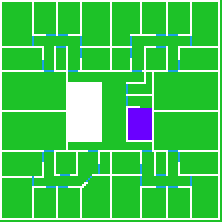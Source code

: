 <mxfile>
    <diagram id="6ty0YRAYOZskBfpeKa12" name="Page-1">
        <mxGraphModel dx="217" dy="112" grid="1" gridSize="1" guides="1" tooltips="1" connect="1" arrows="1" fold="1" page="0" pageScale="1" pageWidth="850" pageHeight="1100" background="#1DC228" math="0" shadow="0">
            <root>
                <mxCell id="0"/>
                <mxCell id="1" parent="0"/>
                <mxCell id="3" value="" style="rounded=0;whiteSpace=wrap;html=1;fillColor=default;strokeColor=none;" parent="1" vertex="1">
                    <mxGeometry width="110" height="1" as="geometry"/>
                </mxCell>
                <mxCell id="4" value="" style="rounded=0;whiteSpace=wrap;html=1;fillColor=default;strokeColor=none;" parent="1" vertex="1">
                    <mxGeometry width="1" height="110" as="geometry"/>
                </mxCell>
                <mxCell id="19" value="" style="rounded=0;whiteSpace=wrap;html=1;fillColor=default;strokeColor=none;" parent="1" vertex="1">
                    <mxGeometry y="109" width="110" height="1" as="geometry"/>
                </mxCell>
                <mxCell id="27" value="" style="rounded=0;whiteSpace=wrap;html=1;fillColor=default;strokeColor=none;" parent="1" vertex="1">
                    <mxGeometry x="109" width="1" height="110" as="geometry"/>
                </mxCell>
                <mxCell id="28" value="" style="rounded=0;whiteSpace=wrap;html=1;fillColor=default;strokeColor=none;" parent="1" vertex="1">
                    <mxGeometry x="16" y="1" width="1" height="17" as="geometry"/>
                </mxCell>
                <mxCell id="29" value="" style="rounded=0;whiteSpace=wrap;html=1;fillColor=default;strokeColor=none;" parent="1" vertex="1">
                    <mxGeometry x="16" y="94" width="1" height="16" as="geometry"/>
                </mxCell>
                <mxCell id="30" value="" style="rounded=0;whiteSpace=wrap;html=1;fillColor=default;strokeColor=none;" parent="1" vertex="1">
                    <mxGeometry x="28" y="93" width="1" height="16" as="geometry"/>
                </mxCell>
                <mxCell id="32" value="" style="rounded=0;whiteSpace=wrap;html=1;fillColor=default;strokeColor=none;" parent="1" vertex="1">
                    <mxGeometry x="28" y="1" width="1" height="17" as="geometry"/>
                </mxCell>
                <mxCell id="34" value="" style="rounded=0;whiteSpace=wrap;html=1;fillColor=default;strokeColor=none;" parent="1" vertex="1">
                    <mxGeometry x="1" y="55" width="33" height="1" as="geometry"/>
                </mxCell>
                <mxCell id="35" value="" style="rounded=0;whiteSpace=wrap;html=1;fillColor=default;strokeColor=none;" parent="1" vertex="1">
                    <mxGeometry x="77" y="55" width="33" height="1" as="geometry"/>
                </mxCell>
                <mxCell id="36" value="" style="rounded=0;whiteSpace=wrap;html=1;fillColor=default;strokeColor=none;" parent="1" vertex="1">
                    <mxGeometry x="33" y="35" width="1" height="40" as="geometry"/>
                </mxCell>
                <mxCell id="37" value="" style="rounded=0;whiteSpace=wrap;html=1;fillColor=default;strokeColor=none;" parent="1" vertex="1">
                    <mxGeometry x="76" y="36" width="1" height="40" as="geometry"/>
                </mxCell>
                <mxCell id="38" value="" style="rounded=0;whiteSpace=wrap;html=1;fillColor=default;strokeColor=none;" parent="1" vertex="1">
                    <mxGeometry x="1" y="88" width="21" height="1" as="geometry"/>
                </mxCell>
                <mxCell id="39" value="" style="rounded=0;whiteSpace=wrap;html=1;fillColor=default;strokeColor=none;" parent="1" vertex="1">
                    <mxGeometry x="89" y="87" width="21" height="1" as="geometry"/>
                </mxCell>
                <mxCell id="40" value="" style="rounded=0;whiteSpace=wrap;html=1;fillColor=default;strokeColor=none;" parent="1" vertex="1">
                    <mxGeometry x="1" y="23" width="21" height="1" as="geometry"/>
                </mxCell>
                <mxCell id="41" value="" style="rounded=0;whiteSpace=wrap;html=1;fillColor=default;strokeColor=none;" parent="1" vertex="1">
                    <mxGeometry x="89" y="23" width="21" height="1" as="geometry"/>
                </mxCell>
                <mxCell id="42" value="" style="rounded=0;whiteSpace=wrap;html=1;fillColor=default;strokeColor=none;" parent="1" vertex="1">
                    <mxGeometry x="40" y="1" width="1" height="17" as="geometry"/>
                </mxCell>
                <mxCell id="43" value="" style="rounded=0;whiteSpace=wrap;html=1;fillColor=default;strokeColor=none;" parent="1" vertex="1">
                    <mxGeometry x="40" y="94" width="1" height="16" as="geometry"/>
                </mxCell>
                <mxCell id="44" value="" style="rounded=0;whiteSpace=wrap;html=1;fillColor=#1ba1e2;strokeColor=none;fontColor=#ffffff;" parent="1" vertex="1">
                    <mxGeometry x="16" y="88" width="1" height="5" as="geometry"/>
                </mxCell>
                <mxCell id="45" value="" style="rounded=0;whiteSpace=wrap;html=1;fillColor=#1ba1e2;strokeColor=none;fontColor=#ffffff;" parent="1" vertex="1">
                    <mxGeometry x="16" y="18" width="1" height="5" as="geometry"/>
                </mxCell>
                <mxCell id="46" value="" style="rounded=0;whiteSpace=wrap;html=1;fillColor=#1ba1e2;strokeColor=none;fontColor=#ffffff;" parent="1" vertex="1">
                    <mxGeometry x="23" y="17" width="5" height="1" as="geometry"/>
                </mxCell>
                <mxCell id="47" value="" style="rounded=0;whiteSpace=wrap;html=1;fillColor=#1ba1e2;strokeColor=none;fontColor=#ffffff;" parent="1" vertex="1">
                    <mxGeometry x="29" y="17" width="5" height="1" as="geometry"/>
                </mxCell>
                <mxCell id="48" value="" style="rounded=0;whiteSpace=wrap;html=1;fillColor=#1ba1e2;strokeColor=none;fontColor=#ffffff;" parent="1" vertex="1">
                    <mxGeometry x="23" y="93" width="5" height="1" as="geometry"/>
                </mxCell>
                <mxCell id="49" value="" style="rounded=0;whiteSpace=wrap;html=1;fillColor=#1ba1e2;strokeColor=none;fontColor=#ffffff;" parent="1" vertex="1">
                    <mxGeometry x="29" y="93" width="5" height="1" as="geometry"/>
                </mxCell>
                <mxCell id="50" value="" style="rounded=0;whiteSpace=wrap;html=1;fillColor=#1ba1e2;strokeColor=none;fontColor=#ffffff;" parent="1" vertex="1">
                    <mxGeometry x="21" y="30" width="1" height="5" as="geometry"/>
                </mxCell>
                <mxCell id="51" value="" style="rounded=0;whiteSpace=wrap;html=1;fillColor=#1ba1e2;strokeColor=none;fontColor=#ffffff;" parent="1" vertex="1">
                    <mxGeometry x="21" y="76" width="1" height="5" as="geometry"/>
                </mxCell>
                <mxCell id="52" value="" style="rounded=0;whiteSpace=wrap;html=1;fillColor=default;strokeColor=none;" parent="1" vertex="1">
                    <mxGeometry x="1" y="75" width="21" height="1" as="geometry"/>
                </mxCell>
                <mxCell id="53" value="" style="rounded=0;whiteSpace=wrap;html=1;fillColor=#1ba1e2;strokeColor=none;fontColor=#ffffff;" parent="1" vertex="1">
                    <mxGeometry x="89" y="76" width="1" height="5" as="geometry"/>
                </mxCell>
                <mxCell id="55" value="" style="rounded=0;whiteSpace=wrap;html=1;fillColor=default;strokeColor=none;" parent="1" vertex="1">
                    <mxGeometry x="89" y="75" width="21" height="1" as="geometry"/>
                </mxCell>
                <mxCell id="56" value="" style="rounded=0;whiteSpace=wrap;html=1;fillColor=#1ba1e2;strokeColor=none;fontColor=#ffffff;" parent="1" vertex="1">
                    <mxGeometry x="22" y="75" width="5" height="1" as="geometry"/>
                </mxCell>
                <mxCell id="57" value="" style="rounded=0;whiteSpace=wrap;html=1;fillColor=#1ba1e2;strokeColor=none;fontColor=#ffffff;" parent="1" vertex="1">
                    <mxGeometry x="22" y="35" width="5" height="1" as="geometry"/>
                </mxCell>
                <mxCell id="62" value="" style="rounded=0;whiteSpace=wrap;html=1;fillColor=default;strokeColor=none;" parent="1" vertex="1">
                    <mxGeometry x="1" y="35" width="21" height="1" as="geometry"/>
                </mxCell>
                <mxCell id="63" value="" style="rounded=0;whiteSpace=wrap;html=1;fillColor=default;strokeColor=none;" parent="1" vertex="1">
                    <mxGeometry x="89" y="35" width="21" height="1" as="geometry"/>
                </mxCell>
                <mxCell id="64" value="" style="rounded=0;whiteSpace=wrap;html=1;fillColor=#1ba1e2;strokeColor=none;fontColor=#ffffff;" parent="1" vertex="1">
                    <mxGeometry x="84" y="35" width="5" height="1" as="geometry"/>
                </mxCell>
                <mxCell id="65" value="" style="rounded=0;whiteSpace=wrap;html=1;fillColor=#1ba1e2;strokeColor=none;fontColor=#ffffff;" parent="1" vertex="1">
                    <mxGeometry x="84" y="75" width="5" height="1" as="geometry"/>
                </mxCell>
                <mxCell id="66" value="" style="rounded=0;whiteSpace=wrap;html=1;fillColor=#1ba1e2;strokeColor=none;fontColor=#ffffff;" parent="1" vertex="1">
                    <mxGeometry x="89" y="30" width="1" height="5" as="geometry"/>
                </mxCell>
                <mxCell id="67" value="" style="rounded=0;whiteSpace=wrap;html=1;fillColor=#1ba1e2;strokeColor=none;fontColor=#ffffff;" parent="1" vertex="1">
                    <mxGeometry x="34" y="35" width="5" height="1" as="geometry"/>
                </mxCell>
                <mxCell id="68" value="" style="rounded=0;whiteSpace=wrap;html=1;fillColor=#1ba1e2;strokeColor=none;fontColor=#ffffff;" parent="1" vertex="1">
                    <mxGeometry x="71" y="75" width="5" height="1" as="geometry"/>
                </mxCell>
                <mxCell id="69" value="" style="rounded=0;whiteSpace=wrap;html=1;fillColor=default;strokeColor=none;" parent="1" vertex="1">
                    <mxGeometry x="21" y="81" width="1" height="8" as="geometry"/>
                </mxCell>
                <mxCell id="70" value="" style="rounded=0;whiteSpace=wrap;html=1;fillColor=default;strokeColor=none;" parent="1" vertex="1">
                    <mxGeometry x="16" y="93" width="7" height="1" as="geometry"/>
                </mxCell>
                <mxCell id="71" value="" style="rounded=0;whiteSpace=wrap;html=1;fillColor=default;strokeColor=none;" parent="1" vertex="1">
                    <mxGeometry x="34" y="93" width="8" height="1" as="geometry"/>
                </mxCell>
                <mxCell id="72" value="" style="rounded=0;whiteSpace=wrap;html=1;fillColor=default;strokeColor=none;" parent="1" vertex="1">
                    <mxGeometry x="27" y="75" width="17" height="1" as="geometry"/>
                </mxCell>
                <mxCell id="73" value="" style="rounded=0;whiteSpace=wrap;html=1;fillColor=default;strokeColor=none;" parent="1" vertex="1">
                    <mxGeometry x="27" y="35" width="7" height="1" as="geometry"/>
                </mxCell>
                <mxCell id="74" value="" style="rounded=0;whiteSpace=wrap;html=1;fillColor=default;strokeColor=none;" parent="1" vertex="1">
                    <mxGeometry x="21" y="24" width="1" height="6" as="geometry"/>
                </mxCell>
                <mxCell id="75" value="" style="rounded=0;whiteSpace=wrap;html=1;fillColor=default;strokeColor=none;" parent="1" vertex="1">
                    <mxGeometry x="16" y="17" width="7" height="1" as="geometry"/>
                </mxCell>
                <mxCell id="76" value="" style="rounded=0;whiteSpace=wrap;html=1;fillColor=default;strokeColor=none;" parent="1" vertex="1">
                    <mxGeometry x="34" y="17" width="7" height="1" as="geometry"/>
                </mxCell>
                <mxCell id="77" value="" style="rounded=0;whiteSpace=wrap;html=1;fillColor=#1ba1e2;strokeColor=none;fontColor=#ffffff;" parent="1" vertex="1">
                    <mxGeometry x="40" y="18" width="1" height="5" as="geometry"/>
                </mxCell>
                <mxCell id="78" value="" style="rounded=0;whiteSpace=wrap;html=1;fillColor=#1ba1e2;strokeColor=none;fontColor=#ffffff;" parent="1" vertex="1">
                    <mxGeometry x="28" y="23" width="5" height="1" as="geometry"/>
                </mxCell>
                <mxCell id="79" value="" style="rounded=0;whiteSpace=wrap;html=1;fillColor=default;strokeColor=none;" parent="1" vertex="1">
                    <mxGeometry x="33" y="23" width="1" height="13" as="geometry"/>
                </mxCell>
                <mxCell id="80" value="" style="rounded=0;whiteSpace=wrap;html=1;fillColor=default;strokeColor=none;" parent="1" vertex="1">
                    <mxGeometry x="27" y="23" width="1" height="13" as="geometry"/>
                </mxCell>
                <mxCell id="82" value="" style="rounded=0;whiteSpace=wrap;html=1;fillColor=default;strokeColor=none;" parent="1" vertex="1">
                    <mxGeometry x="39" y="35" width="27" height="1" as="geometry"/>
                </mxCell>
                <mxCell id="83" value="" style="rounded=0;whiteSpace=wrap;html=1;fillColor=default;strokeColor=none;" parent="1" vertex="1">
                    <mxGeometry x="55" y="1" width="1" height="35" as="geometry"/>
                </mxCell>
                <mxCell id="84" value="" style="rounded=0;whiteSpace=wrap;html=1;fillColor=default;strokeColor=none;" parent="1" vertex="1">
                    <mxGeometry x="55" y="88" width="1" height="22" as="geometry"/>
                </mxCell>
                <mxCell id="85" value="" style="rounded=0;whiteSpace=wrap;html=1;fillColor=default;strokeColor=none;" parent="1" vertex="1">
                    <mxGeometry x="40" y="23" width="15" height="1" as="geometry"/>
                </mxCell>
                <mxCell id="86" value="" style="rounded=0;whiteSpace=wrap;html=1;fillColor=#1ba1e2;strokeColor=none;fontColor=#ffffff;" parent="1" vertex="1">
                    <mxGeometry x="40" y="24" width="1" height="5" as="geometry"/>
                </mxCell>
                <mxCell id="87" value="" style="rounded=0;whiteSpace=wrap;html=1;fillColor=default;strokeColor=none;" parent="1" vertex="1">
                    <mxGeometry x="40" y="29" width="1" height="6" as="geometry"/>
                </mxCell>
                <mxCell id="88" value="" style="rounded=0;whiteSpace=wrap;html=1;fillColor=default;strokeColor=none;" parent="1" vertex="1">
                    <mxGeometry x="49" y="75" width="22" height="1" as="geometry"/>
                </mxCell>
                <mxCell id="90" value="" style="rounded=0;whiteSpace=wrap;html=1;fillColor=default;strokeColor=none;" parent="1" vertex="1">
                    <mxGeometry x="56" y="87" width="15" height="1" as="geometry"/>
                </mxCell>
                <mxCell id="91" value="" style="rounded=0;whiteSpace=wrap;html=1;fillColor=#1ba1e2;strokeColor=none;fontColor=#ffffff;" parent="1" vertex="1">
                    <mxGeometry x="70" y="88" width="1" height="5" as="geometry"/>
                </mxCell>
                <mxCell id="92" value="" style="rounded=0;whiteSpace=wrap;html=1;fillColor=#1ba1e2;strokeColor=none;fontColor=#ffffff;" parent="1" vertex="1">
                    <mxGeometry x="70" y="82" width="1" height="5" as="geometry"/>
                </mxCell>
                <mxCell id="93" value="" style="rounded=0;whiteSpace=wrap;html=1;fillColor=default;strokeColor=none;" parent="1" vertex="1">
                    <mxGeometry x="70" y="1" width="1" height="17" as="geometry"/>
                </mxCell>
                <mxCell id="94" value="" style="rounded=0;whiteSpace=wrap;html=1;fillColor=default;strokeColor=none;" parent="1" vertex="1">
                    <mxGeometry x="70" y="93" width="1" height="17" as="geometry"/>
                </mxCell>
                <mxCell id="95" value="" style="rounded=0;whiteSpace=wrap;html=1;fillColor=default;strokeColor=none;" parent="1" vertex="1">
                    <mxGeometry x="70" y="75" width="1" height="7" as="geometry"/>
                </mxCell>
                <mxCell id="96" value="" style="rounded=0;whiteSpace=wrap;html=1;fillColor=default;strokeColor=none;" parent="1" vertex="1">
                    <mxGeometry x="55" y="75" width="1" height="13" as="geometry"/>
                </mxCell>
                <mxCell id="97" value="" style="rounded=0;whiteSpace=wrap;html=1;strokeColor=none;" parent="1" vertex="1">
                    <mxGeometry x="65" y="17" width="5" height="1" as="geometry"/>
                </mxCell>
                <mxCell id="100" value="" style="rounded=0;whiteSpace=wrap;html=1;fillColor=#1ba1e2;strokeColor=none;fontColor=#ffffff;" parent="1" vertex="1">
                    <mxGeometry x="65" y="18" width="1" height="5" as="geometry"/>
                </mxCell>
                <mxCell id="101" value="" style="rounded=0;whiteSpace=wrap;html=1;strokeColor=none;" parent="1" vertex="1">
                    <mxGeometry x="56" y="23" width="10" height="1" as="geometry"/>
                </mxCell>
                <mxCell id="102" value="" style="rounded=0;whiteSpace=wrap;html=1;fillColor=default;strokeColor=none;" parent="1" vertex="1">
                    <mxGeometry x="27" y="75" width="1" height="13" as="geometry"/>
                </mxCell>
                <mxCell id="103" value="" style="rounded=0;whiteSpace=wrap;html=1;fillColor=default;strokeColor=none;" parent="1" vertex="1">
                    <mxGeometry x="38" y="75" width="1" height="13" as="geometry"/>
                </mxCell>
                <mxCell id="104" value="" style="rounded=0;whiteSpace=wrap;html=1;strokeColor=none;" parent="1" vertex="1">
                    <mxGeometry x="28" y="87" width="2" height="1" as="geometry"/>
                </mxCell>
                <mxCell id="105" value="" style="rounded=0;whiteSpace=wrap;html=1;fillColor=#1ba1e2;strokeColor=none;fontColor=#ffffff;" parent="1" vertex="1">
                    <mxGeometry x="30" y="87" width="5" height="1" as="geometry"/>
                </mxCell>
                <mxCell id="106" value="" style="rounded=0;whiteSpace=wrap;html=1;strokeColor=none;" parent="1" vertex="1">
                    <mxGeometry x="35" y="87" width="3" height="1" as="geometry"/>
                </mxCell>
                <mxCell id="107" value="" style="rounded=0;whiteSpace=wrap;html=1;fillColor=default;strokeColor=none;" parent="1" vertex="1">
                    <mxGeometry x="34" y="70" width="16" height="1" as="geometry"/>
                </mxCell>
                <mxCell id="108" value="" style="rounded=0;whiteSpace=wrap;html=1;fillColor=default;strokeColor=none;" parent="1" vertex="1">
                    <mxGeometry x="34" y="41" width="16" height="1" as="geometry"/>
                </mxCell>
                <mxCell id="109" value="" style="rounded=0;whiteSpace=wrap;html=1;fillColor=default;strokeColor=none;" parent="1" vertex="1">
                    <mxGeometry x="50" y="41" width="1" height="30" as="geometry"/>
                </mxCell>
                <mxCell id="111" value="" style="rounded=0;whiteSpace=wrap;html=1;fillColor=default;strokeColor=none;" parent="1" vertex="1">
                    <mxGeometry x="46" y="87" width="9" height="1" as="geometry"/>
                </mxCell>
                <mxCell id="126" value="" style="rounded=0;whiteSpace=wrap;html=1;strokeColor=none;" parent="1" vertex="1">
                    <mxGeometry x="41" y="92" width="2" height="1" as="geometry"/>
                </mxCell>
                <mxCell id="130" value="" style="rounded=0;whiteSpace=wrap;html=1;fillColor=#1ba1e2;strokeColor=none;fontColor=#ffffff;" parent="1" vertex="1">
                    <mxGeometry x="43" y="90" width="1" height="1" as="geometry"/>
                </mxCell>
                <mxCell id="131" value="" style="rounded=0;whiteSpace=wrap;html=1;fillColor=#1ba1e2;strokeColor=none;fontColor=#ffffff;" parent="1" vertex="1">
                    <mxGeometry x="44" y="89" width="1" height="1" as="geometry"/>
                </mxCell>
                <mxCell id="132" value="" style="rounded=0;whiteSpace=wrap;html=1;fillColor=#1ba1e2;strokeColor=none;fontColor=#ffffff;" parent="1" vertex="1">
                    <mxGeometry x="45" y="88" width="1" height="1" as="geometry"/>
                </mxCell>
                <mxCell id="134" value="" style="rounded=0;whiteSpace=wrap;html=1;fillColor=default;strokeColor=none;" parent="1" vertex="1">
                    <mxGeometry x="49" y="75" width="1" height="7" as="geometry"/>
                </mxCell>
                <mxCell id="135" value="" style="rounded=0;whiteSpace=wrap;html=1;fillColor=#1ba1e2;strokeColor=none;fontColor=#ffffff;" parent="1" vertex="1">
                    <mxGeometry x="49" y="82" width="1" height="5" as="geometry"/>
                </mxCell>
                <mxCell id="136" value="" style="rounded=0;whiteSpace=wrap;html=1;fillColor=#1ba1e2;strokeColor=none;fontColor=#ffffff;" parent="1" vertex="1">
                    <mxGeometry x="44" y="75" width="5" height="1" as="geometry"/>
                </mxCell>
                <mxCell id="138" value="" style="rounded=0;whiteSpace=wrap;html=1;fillColor=#1ba1e2;strokeColor=none;fontColor=#ffffff;" parent="1" vertex="1">
                    <mxGeometry x="78" y="93" width="5" height="1" as="geometry"/>
                </mxCell>
                <mxCell id="139" value="" style="rounded=0;whiteSpace=wrap;html=1;fillColor=#1ba1e2;strokeColor=none;fontColor=#ffffff;" parent="1" vertex="1">
                    <mxGeometry x="84" y="93" width="5" height="1" as="geometry"/>
                </mxCell>
                <mxCell id="140" value="" style="rounded=0;whiteSpace=wrap;html=1;fillColor=default;strokeColor=none;" parent="1" vertex="1">
                    <mxGeometry x="71" y="93" width="7" height="1" as="geometry"/>
                </mxCell>
                <mxCell id="141" value="" style="rounded=0;whiteSpace=wrap;html=1;fillColor=default;strokeColor=none;" parent="1" vertex="1">
                    <mxGeometry x="89" y="93" width="6" height="1" as="geometry"/>
                </mxCell>
                <mxCell id="142" value="" style="rounded=0;whiteSpace=wrap;html=1;fillColor=#1ba1e2;strokeColor=none;fontColor=#ffffff;" parent="1" vertex="1">
                    <mxGeometry x="95" y="88" width="1" height="5" as="geometry"/>
                </mxCell>
                <mxCell id="143" value="" style="rounded=0;whiteSpace=wrap;html=1;fillColor=default;strokeColor=none;" parent="1" vertex="1">
                    <mxGeometry x="95" y="93" width="1" height="17" as="geometry"/>
                </mxCell>
                <mxCell id="144" value="" style="rounded=0;whiteSpace=wrap;html=1;fillColor=default;strokeColor=none;" parent="1" vertex="1">
                    <mxGeometry x="89" y="81" width="1" height="7" as="geometry"/>
                </mxCell>
                <mxCell id="146" value="" style="rounded=0;whiteSpace=wrap;html=1;fillColor=default;strokeColor=none;" parent="1" vertex="1">
                    <mxGeometry x="77" y="75" width="7" height="1" as="geometry"/>
                </mxCell>
                <mxCell id="147" value="" style="rounded=0;whiteSpace=wrap;html=1;fillColor=default;strokeColor=none;" parent="1" vertex="1">
                    <mxGeometry x="95" y="1" width="1" height="17" as="geometry"/>
                </mxCell>
                <mxCell id="148" value="" style="rounded=0;whiteSpace=wrap;html=1;fillColor=#1ba1e2;strokeColor=none;fontColor=#ffffff;" parent="1" vertex="1">
                    <mxGeometry x="95" y="18" width="1" height="5" as="geometry"/>
                </mxCell>
                <mxCell id="149" value="" style="rounded=0;whiteSpace=wrap;html=1;fillColor=#1ba1e2;strokeColor=none;fontColor=#ffffff;" parent="1" vertex="1">
                    <mxGeometry x="78" y="17" width="5" height="1" as="geometry"/>
                </mxCell>
                <mxCell id="150" value="" style="rounded=0;whiteSpace=wrap;html=1;fillColor=#1ba1e2;strokeColor=none;fontColor=#ffffff;" parent="1" vertex="1">
                    <mxGeometry x="84" y="17" width="5" height="1" as="geometry"/>
                </mxCell>
                <mxCell id="151" value="" style="rounded=0;whiteSpace=wrap;html=1;fillColor=default;strokeColor=none;" parent="1" vertex="1">
                    <mxGeometry x="71" y="17" width="7" height="1" as="geometry"/>
                </mxCell>
                <mxCell id="152" value="" style="rounded=0;whiteSpace=wrap;html=1;fillColor=default;strokeColor=none;" parent="1" vertex="1">
                    <mxGeometry x="89" y="17" width="6" height="1" as="geometry"/>
                </mxCell>
                <mxCell id="153" value="" style="rounded=0;whiteSpace=wrap;html=1;fillColor=default;strokeColor=none;" parent="1" vertex="1">
                    <mxGeometry x="83" y="93" width="1" height="16" as="geometry"/>
                </mxCell>
                <mxCell id="154" value="" style="rounded=0;whiteSpace=wrap;html=1;fillColor=default;strokeColor=none;" parent="1" vertex="1">
                    <mxGeometry x="83" y="1" width="1" height="17" as="geometry"/>
                </mxCell>
                <mxCell id="156" value="" style="rounded=0;whiteSpace=wrap;html=1;fillColor=default;strokeColor=none;" parent="1" vertex="1">
                    <mxGeometry x="89" y="23" width="1" height="7" as="geometry"/>
                </mxCell>
                <mxCell id="157" value="" style="rounded=0;whiteSpace=wrap;html=1;fillColor=default;strokeColor=none;" parent="1" vertex="1">
                    <mxGeometry x="77" y="75" width="1" height="13" as="geometry"/>
                </mxCell>
                <mxCell id="158" value="" style="rounded=0;whiteSpace=wrap;html=1;fillColor=#1ba1e2;strokeColor=none;fontColor=#ffffff;" parent="1" vertex="1">
                    <mxGeometry x="78" y="87" width="5" height="1" as="geometry"/>
                </mxCell>
                <mxCell id="161" value="" style="rounded=0;whiteSpace=wrap;html=1;fillColor=default;strokeColor=none;" parent="1" vertex="1">
                    <mxGeometry x="83" y="75" width="1" height="13" as="geometry"/>
                </mxCell>
                <mxCell id="162" value="" style="rounded=0;whiteSpace=wrap;html=1;fillColor=#1ba1e2;strokeColor=none;fontColor=#ffffff;" parent="1" vertex="1">
                    <mxGeometry x="65" y="24" width="1" height="5" as="geometry"/>
                </mxCell>
                <mxCell id="163" value="" style="rounded=0;whiteSpace=wrap;html=1;fillColor=default;strokeColor=none;" parent="1" vertex="1">
                    <mxGeometry x="65" y="29" width="1" height="6" as="geometry"/>
                </mxCell>
                <mxCell id="164" value="" style="rounded=0;whiteSpace=wrap;html=1;fillColor=#1ba1e2;strokeColor=none;fontColor=#ffffff;" parent="1" vertex="1">
                    <mxGeometry x="66" y="35" width="5" height="1" as="geometry"/>
                </mxCell>
                <mxCell id="165" value="" style="rounded=0;whiteSpace=wrap;html=1;strokeColor=none;" parent="1" vertex="1">
                    <mxGeometry x="71" y="35" width="13" height="1" as="geometry"/>
                </mxCell>
                <mxCell id="166" value="" style="rounded=0;whiteSpace=wrap;html=1;fillColor=default;strokeColor=none;" parent="1" vertex="1">
                    <mxGeometry x="72" y="23" width="1" height="13" as="geometry"/>
                </mxCell>
                <mxCell id="167" value="" style="rounded=0;whiteSpace=wrap;html=1;fillColor=default;strokeColor=none;" parent="1" vertex="1">
                    <mxGeometry x="83" y="23" width="1" height="13" as="geometry"/>
                </mxCell>
                <mxCell id="168" value="" style="rounded=0;whiteSpace=wrap;html=1;fillColor=#1ba1e2;strokeColor=none;fontColor=#ffffff;" parent="1" vertex="1">
                    <mxGeometry x="78" y="23" width="5" height="1" as="geometry"/>
                </mxCell>
                <mxCell id="169" value="" style="rounded=0;whiteSpace=wrap;html=1;fillColor=default;strokeColor=none;" parent="1" vertex="1">
                    <mxGeometry x="73" y="23" width="5" height="1" as="geometry"/>
                </mxCell>
                <mxCell id="170" value="" style="rounded=0;whiteSpace=wrap;html=1;fillColor=default;strokeColor=none;" parent="1" vertex="1">
                    <mxGeometry x="63" y="70" width="13" height="1" as="geometry"/>
                </mxCell>
                <mxCell id="172" value="" style="rounded=0;whiteSpace=wrap;html=1;fillColor=default;strokeColor=none;" parent="1" vertex="1">
                    <mxGeometry x="63" y="41" width="9" height="1" as="geometry"/>
                </mxCell>
                <mxCell id="173" value="" style="rounded=0;whiteSpace=wrap;html=1;fillColor=default;strokeColor=none;" parent="1" vertex="1">
                    <mxGeometry x="72" y="36" width="1" height="6" as="geometry"/>
                </mxCell>
                <mxCell id="176" value="" style="rounded=0;whiteSpace=wrap;html=1;fillColor=default;strokeColor=none;" parent="1" vertex="1">
                    <mxGeometry x="63" y="47" width="13" height="1" as="geometry"/>
                </mxCell>
                <mxCell id="178" value="" style="rounded=0;whiteSpace=wrap;html=1;fillColor=#1ba1e2;strokeColor=none;fontColor=#ffffff;" parent="1" vertex="1">
                    <mxGeometry x="63" y="42" width="1" height="5" as="geometry"/>
                </mxCell>
                <mxCell id="179" value="" style="rounded=0;whiteSpace=wrap;html=1;fillColor=default;strokeColor=none;" parent="1" vertex="1">
                    <mxGeometry x="63" y="54" width="1" height="16" as="geometry"/>
                </mxCell>
                <mxCell id="180" value="" style="rounded=0;whiteSpace=wrap;html=1;fillColor=#1ba1e2;strokeColor=none;fontColor=#ffffff;" parent="1" vertex="1">
                    <mxGeometry x="63" y="48" width="1" height="5" as="geometry"/>
                </mxCell>
                <mxCell id="181" value="" style="rounded=0;whiteSpace=wrap;html=1;fillColor=default;strokeColor=none;" parent="1" vertex="1">
                    <mxGeometry x="63" y="53" width="7" height="1" as="geometry"/>
                </mxCell>
                <mxCell id="184" value="" style="rounded=0;whiteSpace=wrap;html=1;strokeColor=none;" vertex="1" parent="1">
                    <mxGeometry x="42" y="91" width="2" height="1" as="geometry"/>
                </mxCell>
                <mxCell id="185" style="edgeStyle=none;html=1;exitX=0.25;exitY=1;exitDx=0;exitDy=0;entryX=0.5;entryY=1;entryDx=0;entryDy=0;" edge="1" parent="1" source="184" target="184">
                    <mxGeometry relative="1" as="geometry"/>
                </mxCell>
                <mxCell id="186" value="" style="rounded=0;whiteSpace=wrap;html=1;fillColor=#6a00ff;strokeColor=none;fontColor=#ffffff;" vertex="1" parent="1">
                    <mxGeometry x="64" y="54" width="12" height="16" as="geometry"/>
                </mxCell>
                <mxCell id="187" value="" style="rounded=0;whiteSpace=wrap;html=1;fillColor=default;strokeColor=none;" vertex="1" parent="1">
                    <mxGeometry x="34" y="41" width="16" height="30" as="geometry"/>
                </mxCell>
            </root>
        </mxGraphModel>
    </diagram>
</mxfile>